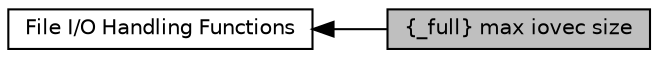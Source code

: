 digraph "{_full} max iovec size"
{
  edge [fontname="Helvetica",fontsize="10",labelfontname="Helvetica",labelfontsize="10"];
  node [fontname="Helvetica",fontsize="10",shape=record];
  rankdir=LR;
  Node0 [label="\{_full\} max iovec size",height=0.2,width=0.4,color="black", fillcolor="grey75", style="filled", fontcolor="black"];
  Node1 [label="File I/O Handling Functions",height=0.2,width=0.4,color="black", fillcolor="white", style="filled",URL="$group__apr__file__io.html"];
  Node1->Node0 [shape=plaintext, dir="back", style="solid"];
}
